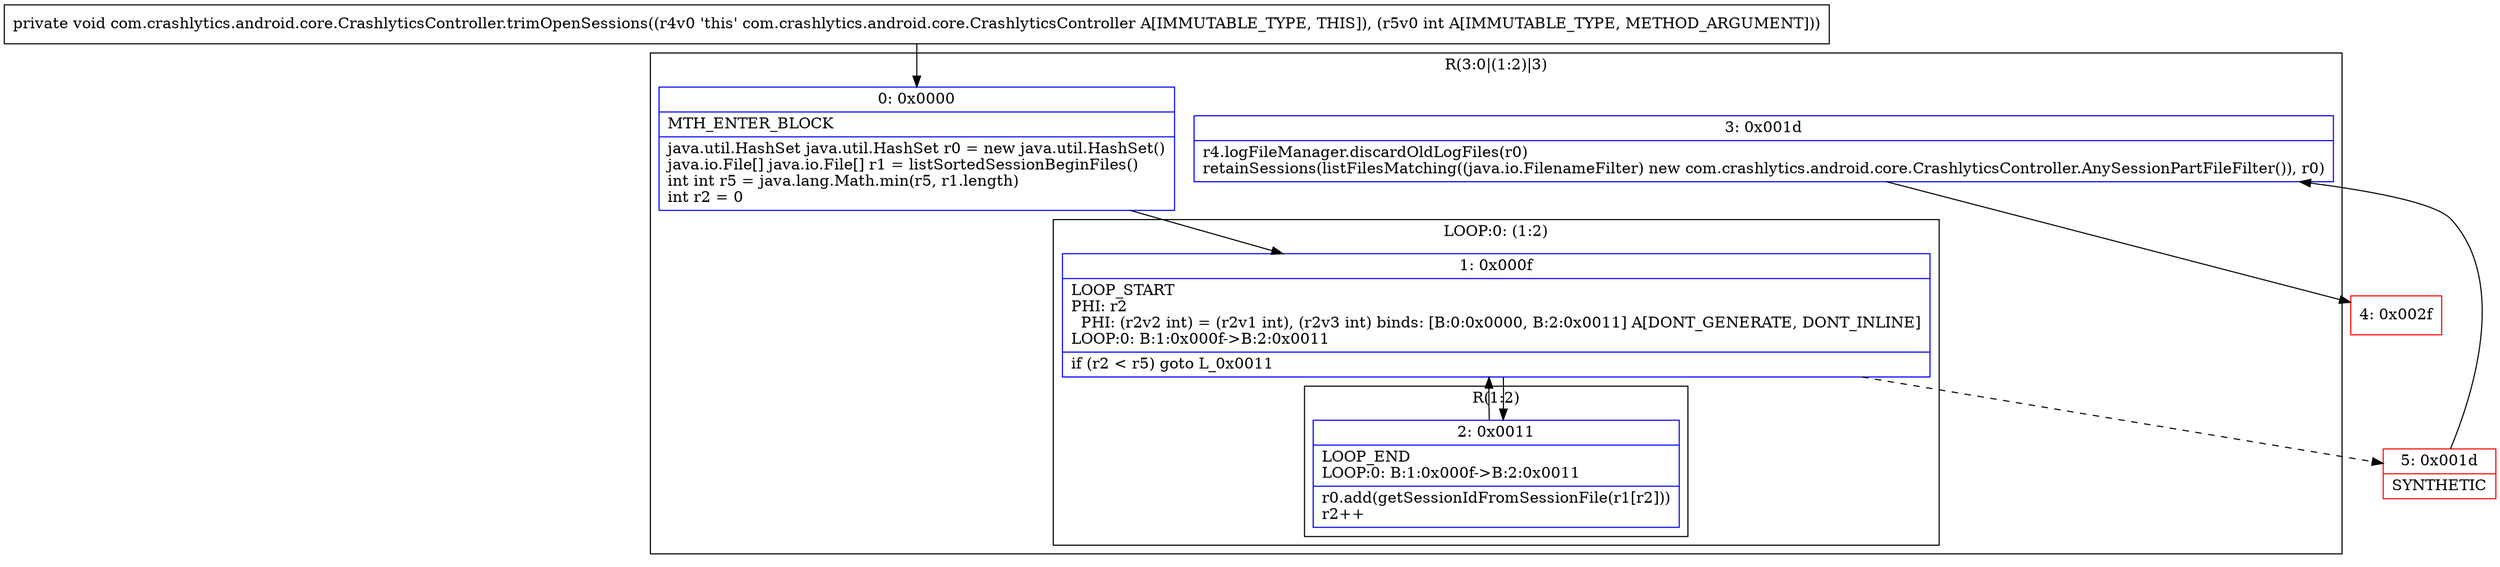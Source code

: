 digraph "CFG forcom.crashlytics.android.core.CrashlyticsController.trimOpenSessions(I)V" {
subgraph cluster_Region_925884789 {
label = "R(3:0|(1:2)|3)";
node [shape=record,color=blue];
Node_0 [shape=record,label="{0\:\ 0x0000|MTH_ENTER_BLOCK\l|java.util.HashSet java.util.HashSet r0 = new java.util.HashSet()\ljava.io.File[] java.io.File[] r1 = listSortedSessionBeginFiles()\lint int r5 = java.lang.Math.min(r5, r1.length)\lint r2 = 0\l}"];
subgraph cluster_LoopRegion_22699863 {
label = "LOOP:0: (1:2)";
node [shape=record,color=blue];
Node_1 [shape=record,label="{1\:\ 0x000f|LOOP_START\lPHI: r2 \l  PHI: (r2v2 int) = (r2v1 int), (r2v3 int) binds: [B:0:0x0000, B:2:0x0011] A[DONT_GENERATE, DONT_INLINE]\lLOOP:0: B:1:0x000f\-\>B:2:0x0011\l|if (r2 \< r5) goto L_0x0011\l}"];
subgraph cluster_Region_521211734 {
label = "R(1:2)";
node [shape=record,color=blue];
Node_2 [shape=record,label="{2\:\ 0x0011|LOOP_END\lLOOP:0: B:1:0x000f\-\>B:2:0x0011\l|r0.add(getSessionIdFromSessionFile(r1[r2]))\lr2++\l}"];
}
}
Node_3 [shape=record,label="{3\:\ 0x001d|r4.logFileManager.discardOldLogFiles(r0)\lretainSessions(listFilesMatching((java.io.FilenameFilter) new com.crashlytics.android.core.CrashlyticsController.AnySessionPartFileFilter()), r0)\l}"];
}
Node_4 [shape=record,color=red,label="{4\:\ 0x002f}"];
Node_5 [shape=record,color=red,label="{5\:\ 0x001d|SYNTHETIC\l}"];
MethodNode[shape=record,label="{private void com.crashlytics.android.core.CrashlyticsController.trimOpenSessions((r4v0 'this' com.crashlytics.android.core.CrashlyticsController A[IMMUTABLE_TYPE, THIS]), (r5v0 int A[IMMUTABLE_TYPE, METHOD_ARGUMENT])) }"];
MethodNode -> Node_0;
Node_0 -> Node_1;
Node_1 -> Node_2;
Node_1 -> Node_5[style=dashed];
Node_2 -> Node_1;
Node_3 -> Node_4;
Node_5 -> Node_3;
}

